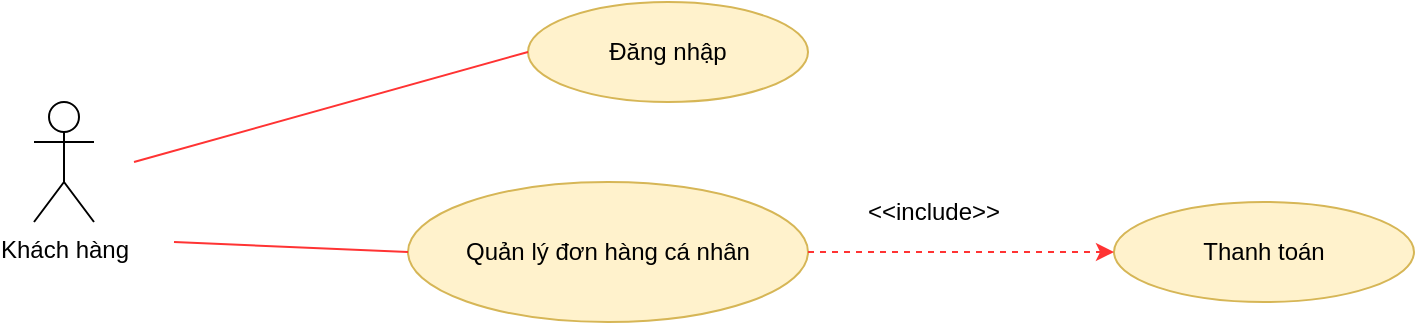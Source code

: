 <mxfile version="17.1.2"><diagram id="DU5pKmYVD6BJp7AaeVm0" name="Page-1"><mxGraphModel dx="1966" dy="798" grid="1" gridSize="10" guides="1" tooltips="1" connect="1" arrows="1" fold="1" page="1" pageScale="1" pageWidth="850" pageHeight="1100" math="0" shadow="0"><root><mxCell id="0"/><mxCell id="1" parent="0"/><mxCell id="PANqgHtVn6rFL582stFd-32" value="Khách hàng" style="shape=umlActor;verticalLabelPosition=bottom;verticalAlign=top;html=1;outlineConnect=0;" vertex="1" parent="1"><mxGeometry x="50" y="630" width="30" height="60" as="geometry"/></mxCell><mxCell id="PANqgHtVn6rFL582stFd-35" value="Đăng nhập" style="ellipse;whiteSpace=wrap;html=1;fillColor=#fff2cc;strokeColor=#d6b656;" vertex="1" parent="1"><mxGeometry x="297" y="580" width="140" height="50" as="geometry"/></mxCell><mxCell id="PANqgHtVn6rFL582stFd-36" value="Quản lý đơn hàng cá nhân" style="ellipse;whiteSpace=wrap;html=1;fillColor=#fff2cc;strokeColor=#d6b656;" vertex="1" parent="1"><mxGeometry x="237" y="670" width="200" height="70" as="geometry"/></mxCell><mxCell id="PANqgHtVn6rFL582stFd-37" value="Thanh toán" style="ellipse;whiteSpace=wrap;html=1;fillColor=#fff2cc;strokeColor=#d6b656;" vertex="1" parent="1"><mxGeometry x="590" y="680" width="150" height="50" as="geometry"/></mxCell><mxCell id="PANqgHtVn6rFL582stFd-43" value="" style="endArrow=none;html=1;rounded=0;strokeColor=#FF3333;entryX=0;entryY=0.5;entryDx=0;entryDy=0;" edge="1" parent="1" target="PANqgHtVn6rFL582stFd-35"><mxGeometry width="50" height="50" relative="1" as="geometry"><mxPoint x="100" y="660" as="sourcePoint"/><mxPoint x="710" y="600" as="targetPoint"/></mxGeometry></mxCell><mxCell id="PANqgHtVn6rFL582stFd-50" value="" style="endArrow=none;html=1;rounded=0;strokeColor=#FF3333;entryX=0;entryY=0.5;entryDx=0;entryDy=0;" edge="1" parent="1" target="PANqgHtVn6rFL582stFd-36"><mxGeometry width="50" height="50" relative="1" as="geometry"><mxPoint x="120" y="700" as="sourcePoint"/><mxPoint x="350" y="630" as="targetPoint"/></mxGeometry></mxCell><mxCell id="PANqgHtVn6rFL582stFd-51" value="&amp;lt;&amp;lt;include&amp;gt;&amp;gt;" style="text;html=1;strokeColor=none;fillColor=none;align=center;verticalAlign=middle;whiteSpace=wrap;rounded=0;rotation=0;" vertex="1" parent="1"><mxGeometry x="470" y="660" width="60" height="50" as="geometry"/></mxCell><mxCell id="PANqgHtVn6rFL582stFd-53" value="" style="endArrow=classic;html=1;rounded=0;strokeColor=#FF3333;entryX=0;entryY=0.5;entryDx=0;entryDy=0;exitX=1;exitY=0.5;exitDx=0;exitDy=0;dashed=1;" edge="1" parent="1" source="PANqgHtVn6rFL582stFd-36" target="PANqgHtVn6rFL582stFd-37"><mxGeometry width="50" height="50" relative="1" as="geometry"><mxPoint x="317" y="730" as="sourcePoint"/><mxPoint x="227" y="800" as="targetPoint"/></mxGeometry></mxCell></root></mxGraphModel></diagram></mxfile>
